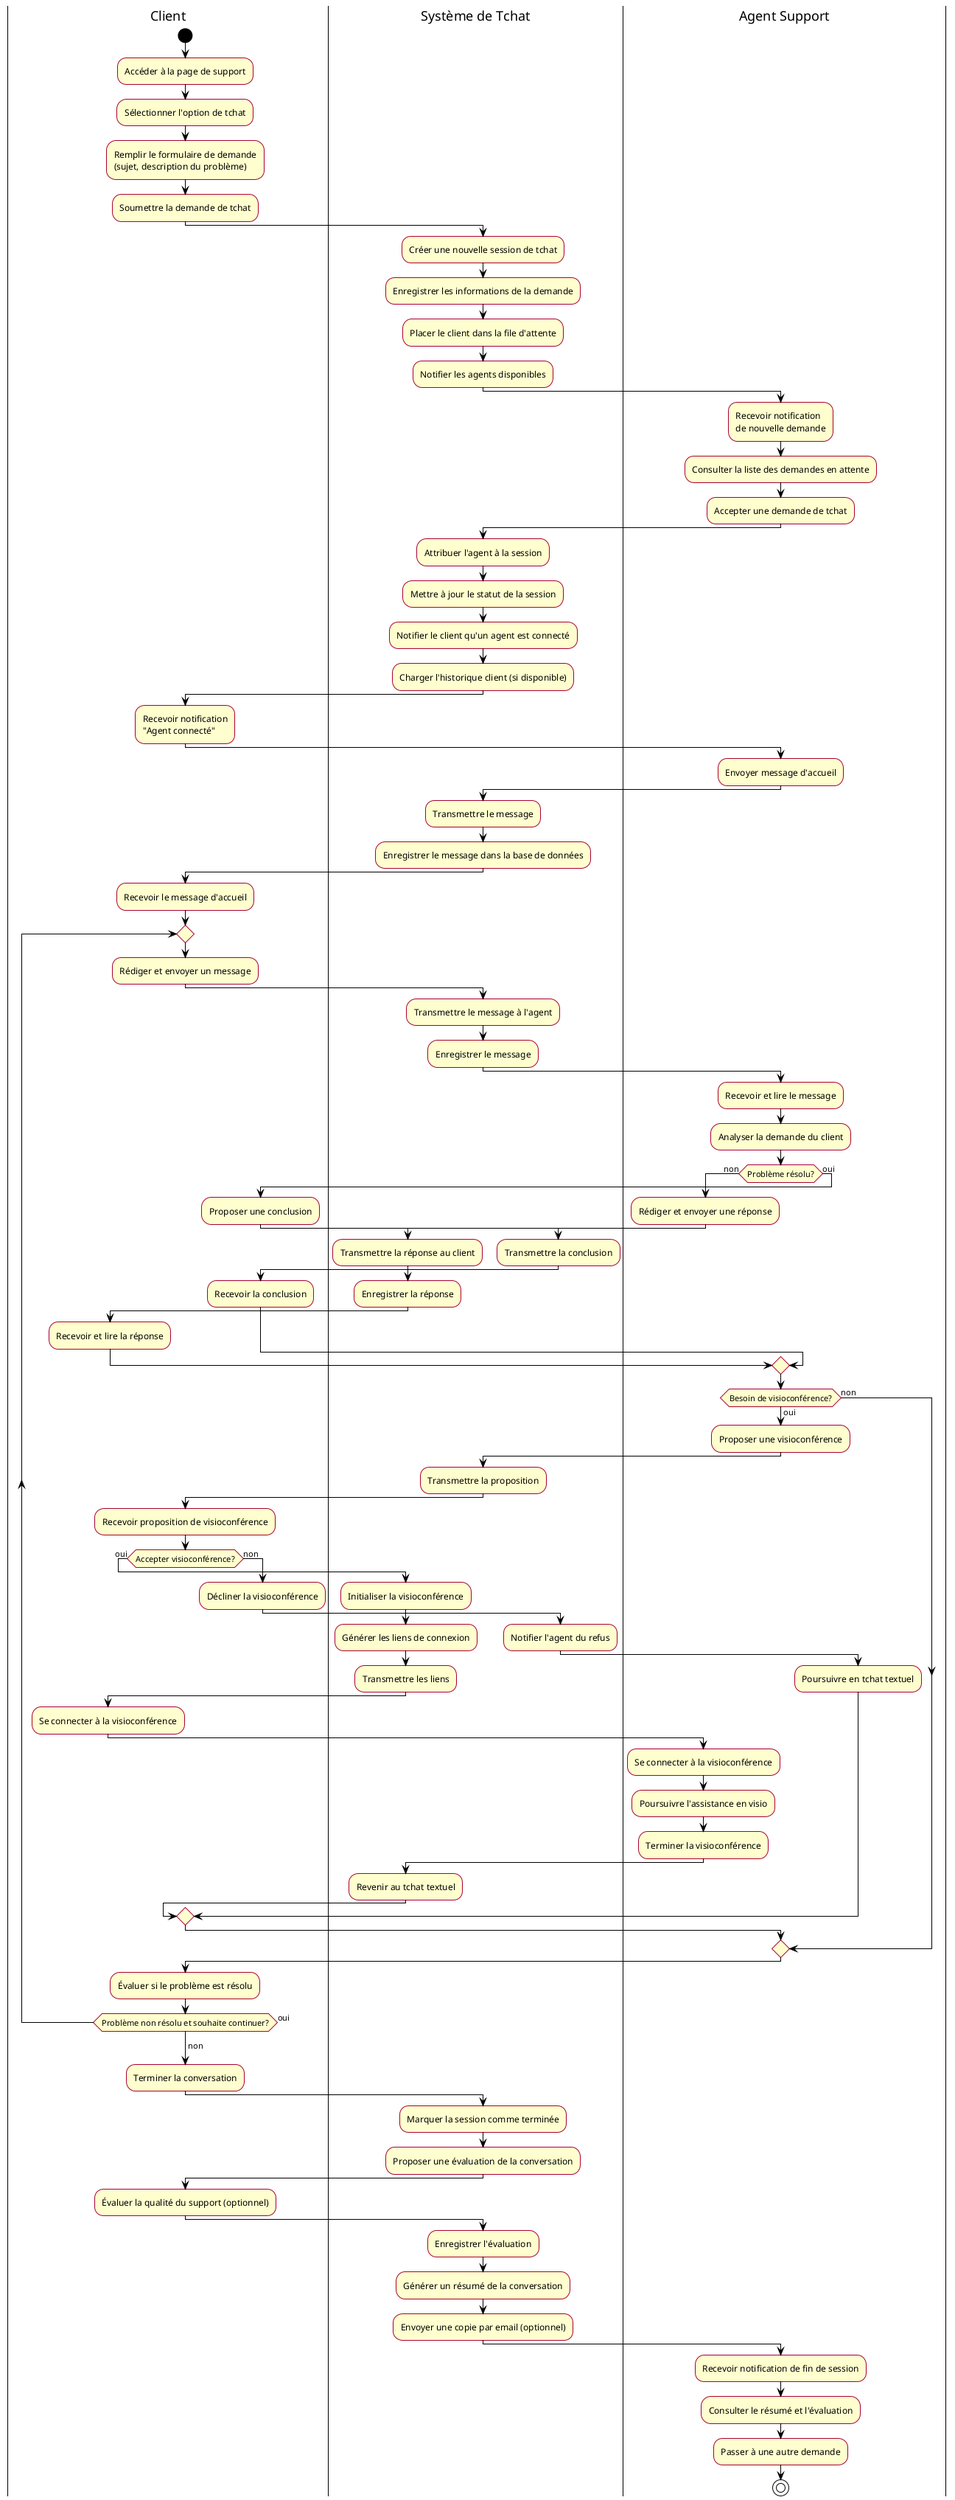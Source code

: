 @startuml Diagramme d'activité - POC de tchat
!theme plain
skinparam ActivityBackgroundColor #FEFECE
skinparam ActivityBorderColor #A80036
skinparam ActivityDiamondBackgroundColor #FEFECE
skinparam ActivityDiamondBorderColor #A80036
skinparam ActivityStartColor #000000
skinparam ActivityEndColor #000000

|Client|
start
:Accéder à la page de support;
:Sélectionner l'option de tchat;
:Remplir le formulaire de demande\n(sujet, description du problème);
:Soumettre la demande de tchat;

|Système de Tchat|
:Créer une nouvelle session de tchat;
:Enregistrer les informations de la demande;
:Placer le client dans la file d'attente;
:Notifier les agents disponibles;

|Agent Support|
:Recevoir notification\nde nouvelle demande;
:Consulter la liste des demandes en attente;
:Accepter une demande de tchat;

|Système de Tchat|
:Attribuer l'agent à la session;
:Mettre à jour le statut de la session;
:Notifier le client qu'un agent est connecté;
:Charger l'historique client (si disponible);

|Client|
:Recevoir notification\n"Agent connecté";

|Agent Support|
:Envoyer message d'accueil;

|Système de Tchat|
:Transmettre le message;
:Enregistrer le message dans la base de données;

|Client|
:Recevoir le message d'accueil;

repeat
  |Client|
  :Rédiger et envoyer un message;

  |Système de Tchat|
  :Transmettre le message à l'agent;
  :Enregistrer le message;

  |Agent Support|
  :Recevoir et lire le message;
  :Analyser la demande du client;

  if (Problème résolu?) then (non)
    :Rédiger et envoyer une réponse;

    |Système de Tchat|
    :Transmettre la réponse au client;
    :Enregistrer la réponse;

    |Client|
    :Recevoir et lire la réponse;

  else (oui)
    :Proposer une conclusion;

    |Système de Tchat|
    :Transmettre la conclusion;

    |Client|
    :Recevoir la conclusion;

  endif

  |Agent Support|
  if (Besoin de visioconférence?) then (oui)
    :Proposer une visioconférence;

    |Système de Tchat|
    :Transmettre la proposition;

    |Client|
    :Recevoir proposition de visioconférence;
    if (Accepter visioconférence?) then (oui)

      |Système de Tchat|
      :Initialiser la visioconférence;
      :Générer les liens de connexion;
      :Transmettre les liens;

      |Client|
      :Se connecter à la visioconférence;

      |Agent Support|
      :Se connecter à la visioconférence;
      :Poursuivre l'assistance en visio;
      :Terminer la visioconférence;

      |Système de Tchat|
      :Revenir au tchat textuel;

    else (non)
      |Client|
      :Décliner la visioconférence;

      |Système de Tchat|
      :Notifier l'agent du refus;

      |Agent Support|
      :Poursuivre en tchat textuel;

    endif
  else (non)
  endif

  |Client|
  :Évaluer si le problème est résolu;

repeat while (Problème non résolu et souhaite continuer?) is (oui)
-> non;

|Client|
:Terminer la conversation;

|Système de Tchat|
:Marquer la session comme terminée;
:Proposer une évaluation de la conversation;

|Client|
:Évaluer la qualité du support (optionnel);

|Système de Tchat|
:Enregistrer l'évaluation;
:Générer un résumé de la conversation;
:Envoyer une copie par email (optionnel);

|Agent Support|
:Recevoir notification de fin de session;
:Consulter le résumé et l'évaluation;
:Passer à une autre demande;

stop

@enduml